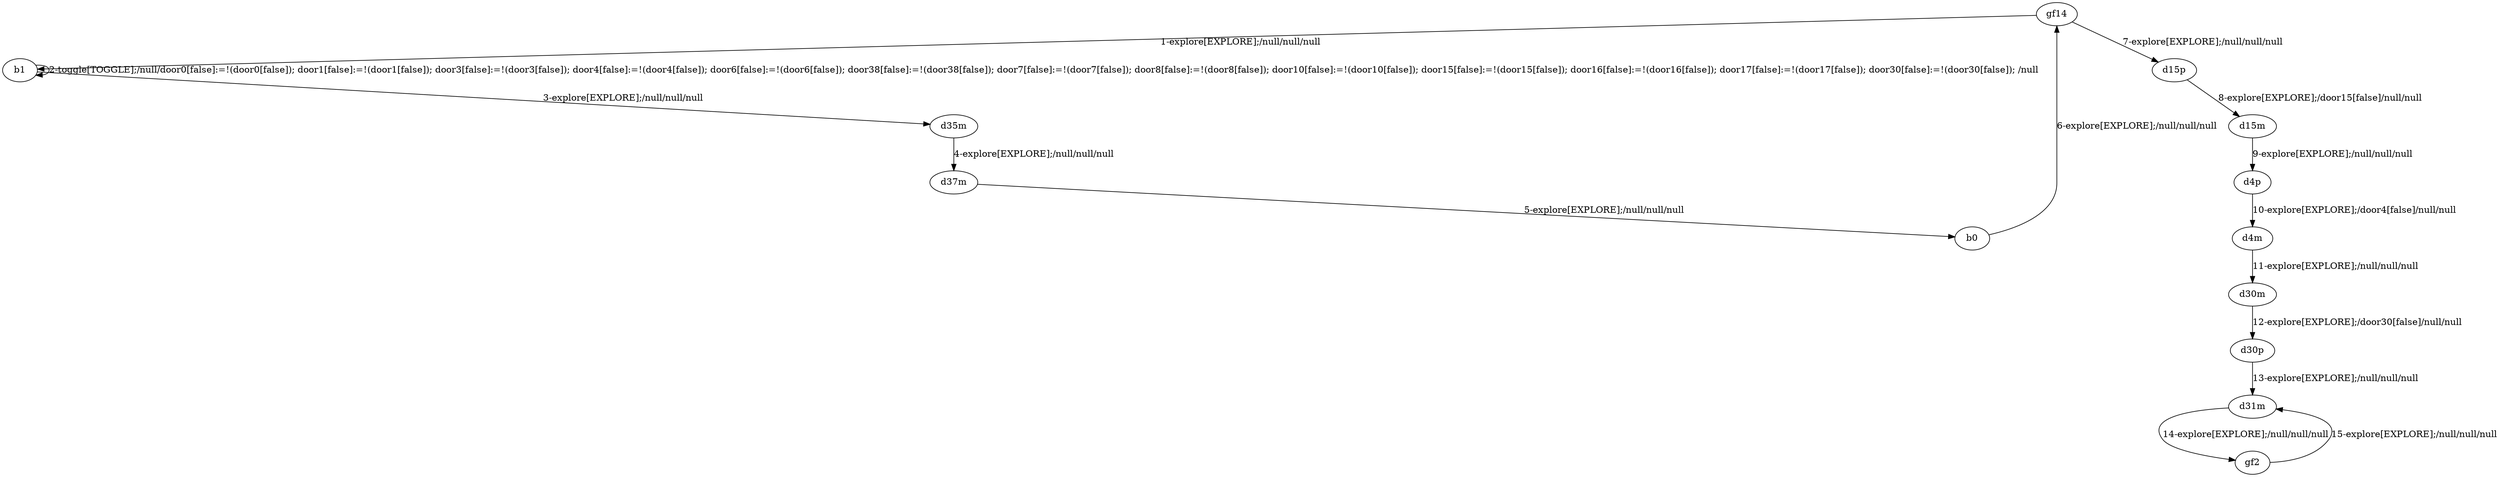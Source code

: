 # Total number of goals covered by this test: 2
# gf2 --> d31m
# d31m --> gf2

digraph g {
"gf14" -> "b1" [label = "1-explore[EXPLORE];/null/null/null"];
"b1" -> "b1" [label = "2-toggle[TOGGLE];/null/door0[false]:=!(door0[false]); door1[false]:=!(door1[false]); door3[false]:=!(door3[false]); door4[false]:=!(door4[false]); door6[false]:=!(door6[false]); door38[false]:=!(door38[false]); door7[false]:=!(door7[false]); door8[false]:=!(door8[false]); door10[false]:=!(door10[false]); door15[false]:=!(door15[false]); door16[false]:=!(door16[false]); door17[false]:=!(door17[false]); door30[false]:=!(door30[false]); /null"];
"b1" -> "d35m" [label = "3-explore[EXPLORE];/null/null/null"];
"d35m" -> "d37m" [label = "4-explore[EXPLORE];/null/null/null"];
"d37m" -> "b0" [label = "5-explore[EXPLORE];/null/null/null"];
"b0" -> "gf14" [label = "6-explore[EXPLORE];/null/null/null"];
"gf14" -> "d15p" [label = "7-explore[EXPLORE];/null/null/null"];
"d15p" -> "d15m" [label = "8-explore[EXPLORE];/door15[false]/null/null"];
"d15m" -> "d4p" [label = "9-explore[EXPLORE];/null/null/null"];
"d4p" -> "d4m" [label = "10-explore[EXPLORE];/door4[false]/null/null"];
"d4m" -> "d30m" [label = "11-explore[EXPLORE];/null/null/null"];
"d30m" -> "d30p" [label = "12-explore[EXPLORE];/door30[false]/null/null"];
"d30p" -> "d31m" [label = "13-explore[EXPLORE];/null/null/null"];
"d31m" -> "gf2" [label = "14-explore[EXPLORE];/null/null/null"];
"gf2" -> "d31m" [label = "15-explore[EXPLORE];/null/null/null"];
}